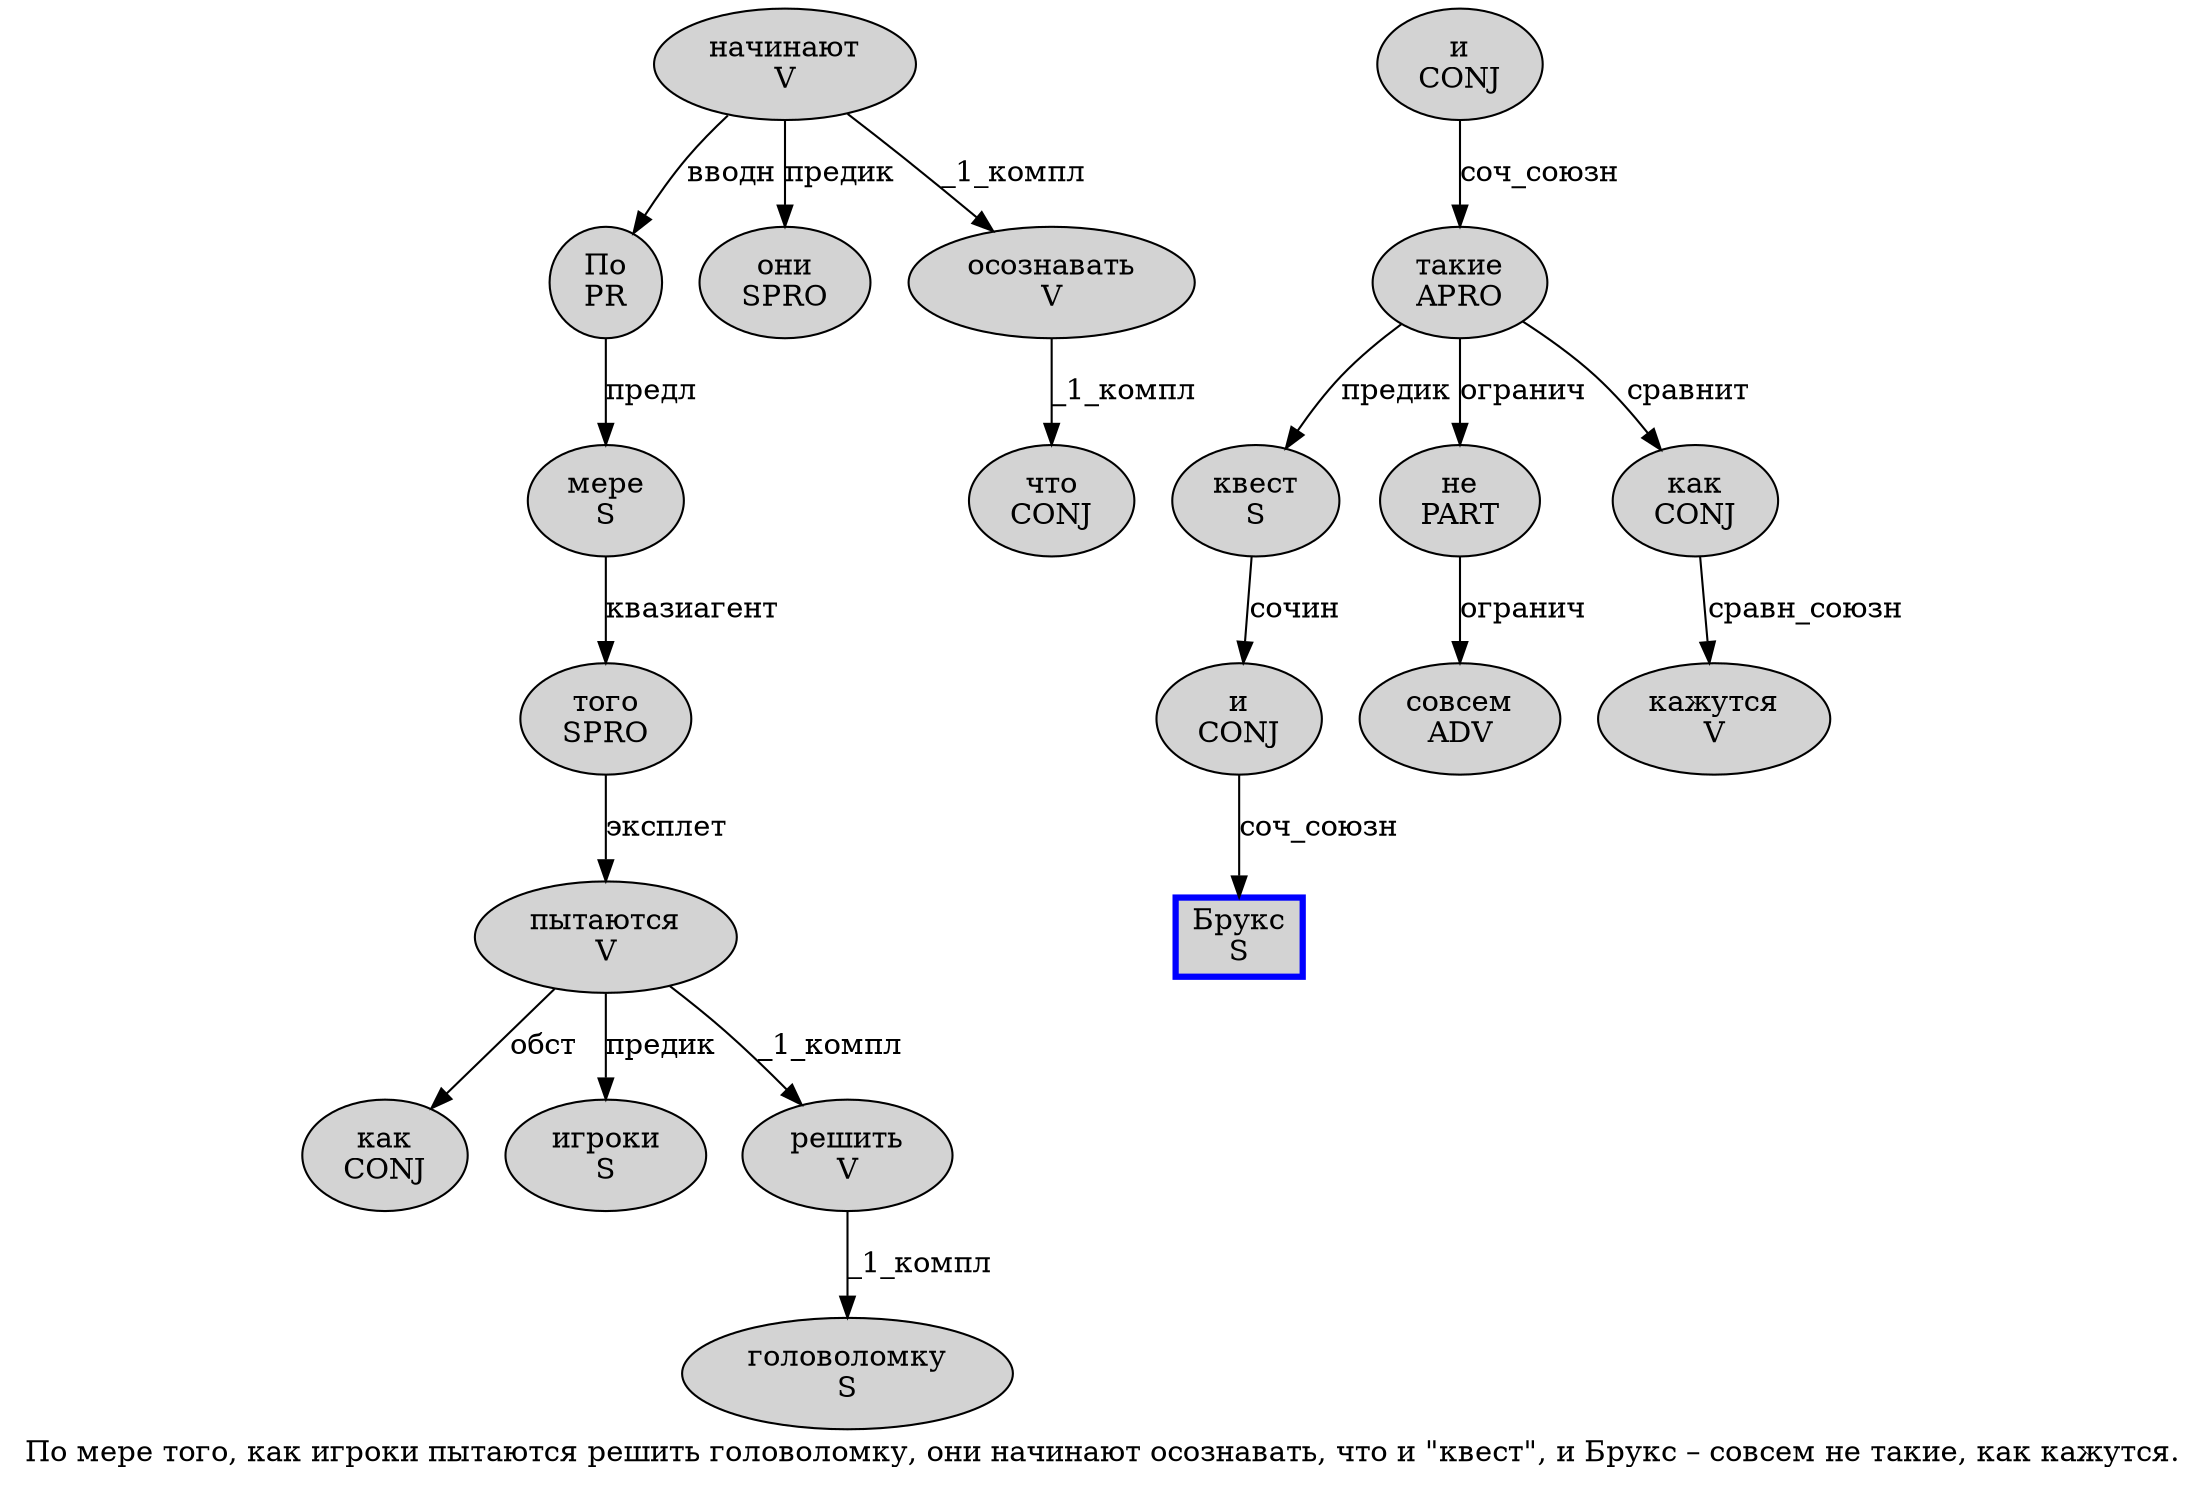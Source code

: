 digraph SENTENCE_1672 {
	graph [label="По мере того, как игроки пытаются решить головоломку, они начинают осознавать, что и \"квест\", и Брукс – совсем не такие, как кажутся."]
	node [style=filled]
		0 [label="По
PR" color="" fillcolor=lightgray penwidth=1 shape=ellipse]
		1 [label="мере
S" color="" fillcolor=lightgray penwidth=1 shape=ellipse]
		2 [label="того
SPRO" color="" fillcolor=lightgray penwidth=1 shape=ellipse]
		4 [label="как
CONJ" color="" fillcolor=lightgray penwidth=1 shape=ellipse]
		5 [label="игроки
S" color="" fillcolor=lightgray penwidth=1 shape=ellipse]
		6 [label="пытаются
V" color="" fillcolor=lightgray penwidth=1 shape=ellipse]
		7 [label="решить
V" color="" fillcolor=lightgray penwidth=1 shape=ellipse]
		8 [label="головоломку
S" color="" fillcolor=lightgray penwidth=1 shape=ellipse]
		10 [label="они
SPRO" color="" fillcolor=lightgray penwidth=1 shape=ellipse]
		11 [label="начинают
V" color="" fillcolor=lightgray penwidth=1 shape=ellipse]
		12 [label="осознавать
V" color="" fillcolor=lightgray penwidth=1 shape=ellipse]
		14 [label="что
CONJ" color="" fillcolor=lightgray penwidth=1 shape=ellipse]
		15 [label="и
CONJ" color="" fillcolor=lightgray penwidth=1 shape=ellipse]
		17 [label="квест
S" color="" fillcolor=lightgray penwidth=1 shape=ellipse]
		20 [label="и
CONJ" color="" fillcolor=lightgray penwidth=1 shape=ellipse]
		21 [label="Брукс
S" color=blue fillcolor=lightgray penwidth=3 shape=box]
		23 [label="совсем
ADV" color="" fillcolor=lightgray penwidth=1 shape=ellipse]
		24 [label="не
PART" color="" fillcolor=lightgray penwidth=1 shape=ellipse]
		25 [label="такие
APRO" color="" fillcolor=lightgray penwidth=1 shape=ellipse]
		27 [label="как
CONJ" color="" fillcolor=lightgray penwidth=1 shape=ellipse]
		28 [label="кажутся
V" color="" fillcolor=lightgray penwidth=1 shape=ellipse]
			25 -> 17 [label="предик"]
			25 -> 24 [label="огранич"]
			25 -> 27 [label="сравнит"]
			2 -> 6 [label="эксплет"]
			27 -> 28 [label="сравн_союзн"]
			15 -> 25 [label="соч_союзн"]
			20 -> 21 [label="соч_союзн"]
			1 -> 2 [label="квазиагент"]
			7 -> 8 [label="_1_компл"]
			6 -> 4 [label="обст"]
			6 -> 5 [label="предик"]
			6 -> 7 [label="_1_компл"]
			11 -> 0 [label="вводн"]
			11 -> 10 [label="предик"]
			11 -> 12 [label="_1_компл"]
			24 -> 23 [label="огранич"]
			12 -> 14 [label="_1_компл"]
			17 -> 20 [label="сочин"]
			0 -> 1 [label="предл"]
}
